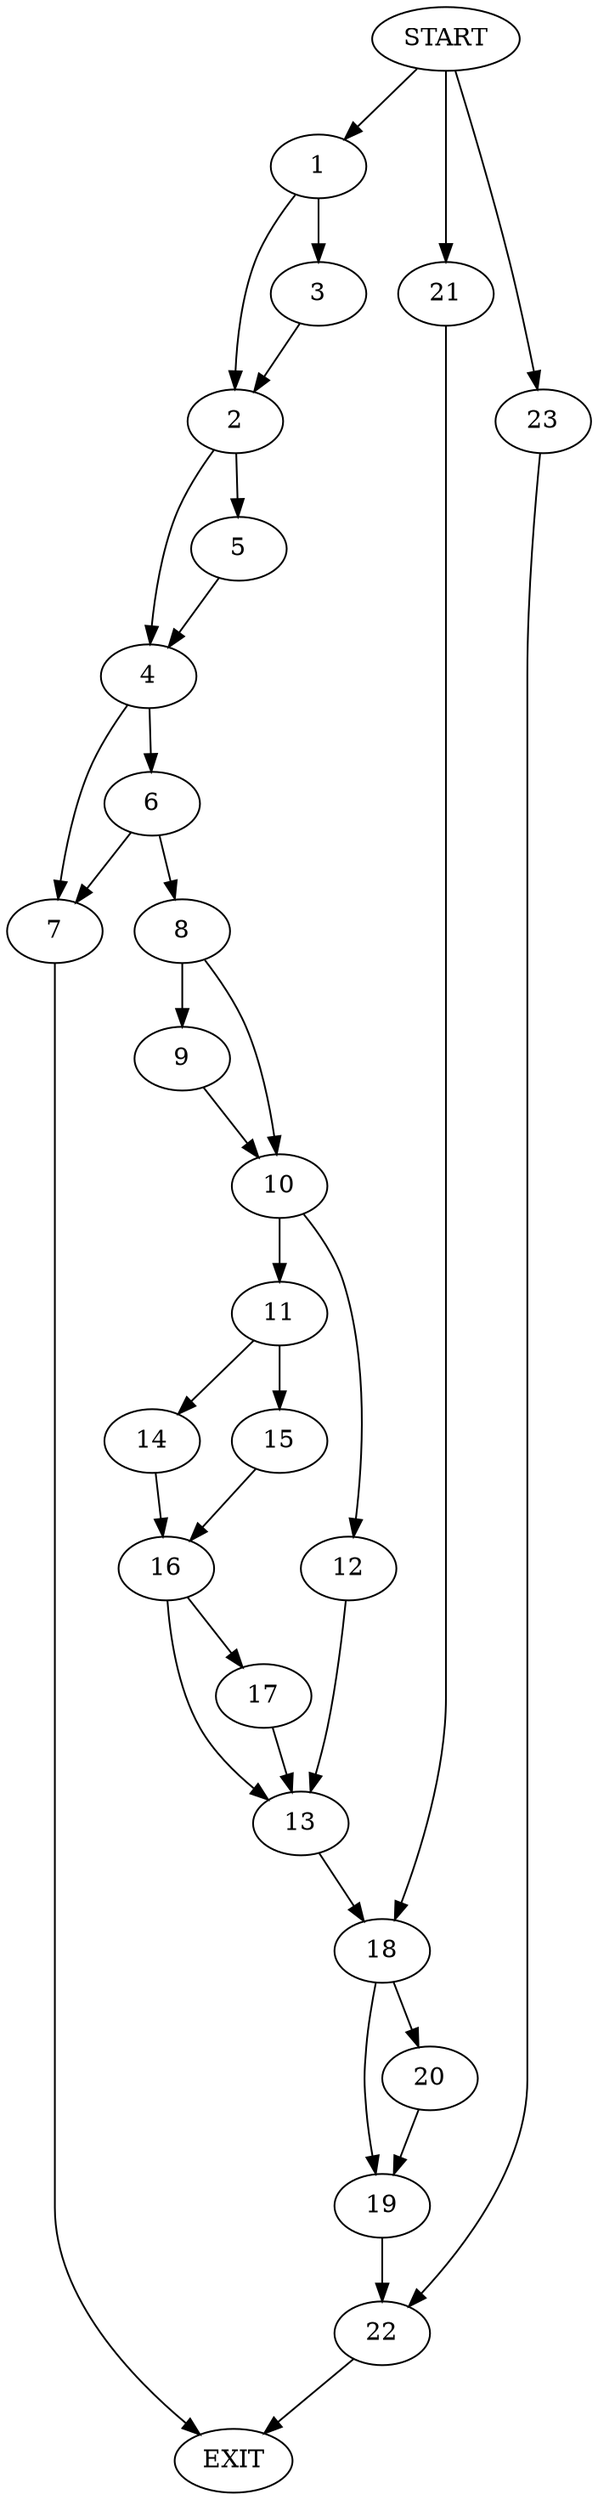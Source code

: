digraph {
0 [label="START"]
24 [label="EXIT"]
0 -> 1
1 -> 2
1 -> 3
3 -> 2
2 -> 4
2 -> 5
4 -> 6
4 -> 7
5 -> 4
6 -> 7
6 -> 8
7 -> 24
8 -> 9
8 -> 10
10 -> 11
10 -> 12
9 -> 10
12 -> 13
11 -> 14
11 -> 15
14 -> 16
15 -> 16
16 -> 13
16 -> 17
17 -> 13
13 -> 18
18 -> 19
18 -> 20
0 -> 21
21 -> 18
19 -> 22
20 -> 19
22 -> 24
0 -> 23
23 -> 22
}
